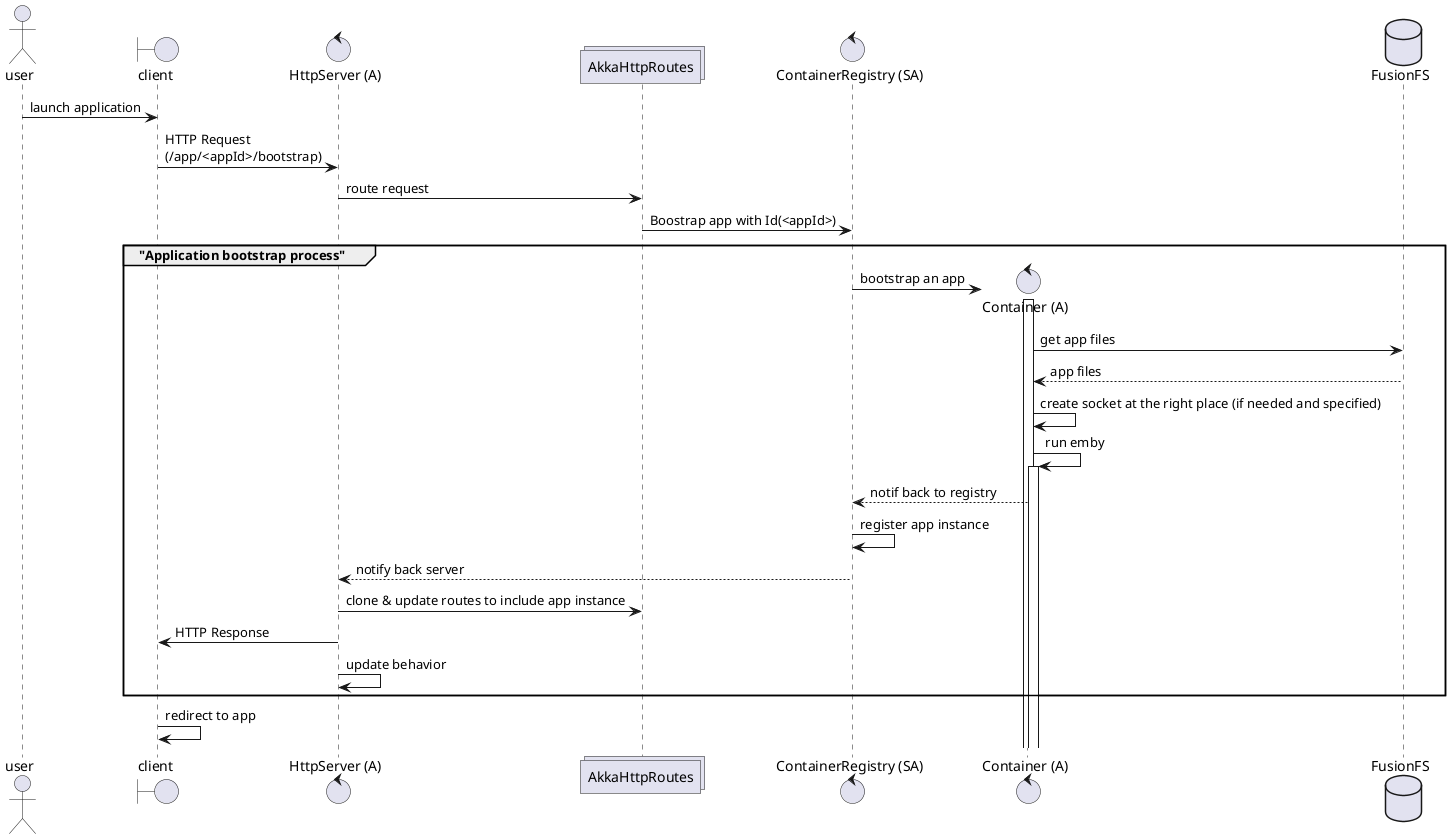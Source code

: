 @startuml emby-start
actor user
boundary client
control "HttpServer (A)" as server
collections AkkaHttpRoutes as routes
control "ContainerRegistry (SA)" as reg
control "Container (A)" as app
database FusionFS as fs

user -> client : launch application
client -> server : HTTP Request\n(/app/<appId>/bootstrap)
server -> routes : route request
routes -> reg : Boostrap app with Id(<appId>)
group "Application bootstrap process"
    create app
    reg -> app : bootstrap an app
    activate app
    app -> fs : get app files
    app <-- fs : app files
    app -> app : create socket at the right place (if needed and specified)
    app -> app : run emby
    activate app
    reg <-- app : notif back to registry
    reg -> reg : register app instance
    server <-- reg : notify back server
    server -> routes : clone & update routes to include app instance
    client <- server : HTTP Response
    server -> server : update behavior
end
client -> client : redirect to app
@enduml

@startuml emby-classic-interact
actor user
boundary client
control "HttpServer (A)" as server
collections AkkaHttpRoutes as routes
control "ContainerRegistry (SA)" as reg
control "Container (A)" as app
collections "SessionManager (SA)" as session
database FusionFS as fs

activate session
activate reg
activate app

user -> client : interact with app
client -> server : HTTP Request\n(/app/routing/<sessionId>/...{internal_route})
server -> routes : receive request and route it
routes -> reg : get ActorRef
routes <-- reg : ActorRef
note left
    Getting IP and finally proxying the request directly
    might be tricky, so software may forward the request
    object to container (Actor) that would subsequently
    act as the local proxy (to local UNIX socket)
end note
routes <-- app : port
routes -> app : forward local request\nto local container
app -> app : forward local request to right port/socket
activate app
app --> session : [optionaly] save session state
session --> fs : flush to file
routes <-- app : Proxied HTTP Response
deactivate app
server <-- routes
client <-- server : HTTP Response
user <-- client : Update state
@enduml

@startuml emby-terminate
actor user
boundary client
control "HttpServer (A)" as server
collections AkkaHttpRoutes as routes
control "ContainerRegistry (SA)" as reg
control "Container (A)" as app

activate app
activate reg

user -> client : terminate application
client -> server : HTTP Request\n(/app/<appId>/terminate)
server -> routes : route request
routes -> reg : Stop app with Id(<appId>)
note right of reg : User must own app instance\nor have authorization\nto end any instance
reg -> app : Stop app
destroy app
reg <-- app : notif back to registry
deactivate reg
reg -> reg : update behavior with new ActorRefs list
activate reg
server <-- reg : notify back server
client <- server : HTTP Response
client -> client : redirect to app
@enduml